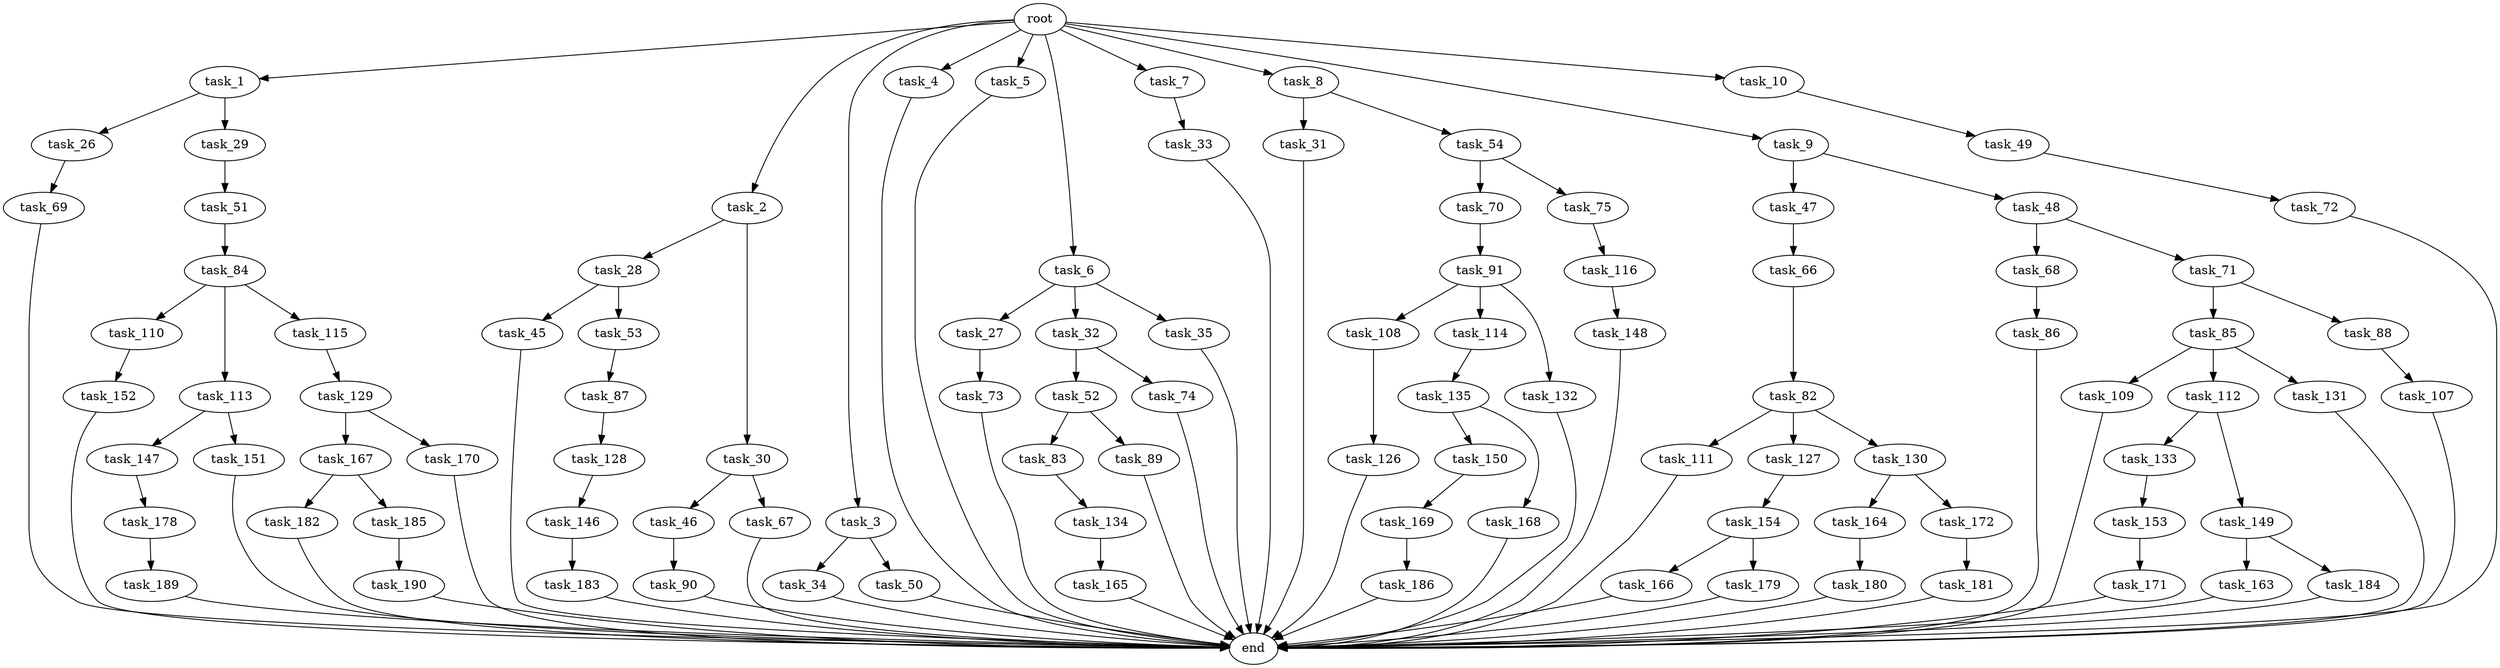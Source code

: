 digraph G {
  root [size="0.000000"];
  task_1 [size="2.048000"];
  task_2 [size="2.048000"];
  task_3 [size="2.048000"];
  task_4 [size="2.048000"];
  task_5 [size="2.048000"];
  task_6 [size="2.048000"];
  task_7 [size="2.048000"];
  task_8 [size="2.048000"];
  task_9 [size="2.048000"];
  task_10 [size="2.048000"];
  task_26 [size="1391569403.904000"];
  task_27 [size="274877906.944000"];
  task_28 [size="1717986918.400000"];
  task_29 [size="1391569403.904000"];
  task_30 [size="1717986918.400000"];
  task_31 [size="1099511627.776000"];
  task_32 [size="274877906.944000"];
  task_33 [size="274877906.944000"];
  task_34 [size="68719476.736000"];
  task_35 [size="274877906.944000"];
  task_45 [size="274877906.944000"];
  task_46 [size="841813590.016000"];
  task_47 [size="274877906.944000"];
  task_48 [size="274877906.944000"];
  task_49 [size="274877906.944000"];
  task_50 [size="68719476.736000"];
  task_51 [size="154618822.656000"];
  task_52 [size="1391569403.904000"];
  task_53 [size="274877906.944000"];
  task_54 [size="1099511627.776000"];
  task_66 [size="1717986918.400000"];
  task_67 [size="841813590.016000"];
  task_68 [size="1099511627.776000"];
  task_69 [size="1391569403.904000"];
  task_70 [size="274877906.944000"];
  task_71 [size="1099511627.776000"];
  task_72 [size="618475290.624000"];
  task_73 [size="274877906.944000"];
  task_74 [size="1391569403.904000"];
  task_75 [size="274877906.944000"];
  task_82 [size="618475290.624000"];
  task_83 [size="1391569403.904000"];
  task_84 [size="1717986918.400000"];
  task_85 [size="1099511627.776000"];
  task_86 [size="1391569403.904000"];
  task_87 [size="154618822.656000"];
  task_88 [size="1099511627.776000"];
  task_89 [size="1391569403.904000"];
  task_90 [size="618475290.624000"];
  task_91 [size="1717986918.400000"];
  task_107 [size="274877906.944000"];
  task_108 [size="618475290.624000"];
  task_109 [size="154618822.656000"];
  task_110 [size="1391569403.904000"];
  task_111 [size="1391569403.904000"];
  task_112 [size="154618822.656000"];
  task_113 [size="1391569403.904000"];
  task_114 [size="618475290.624000"];
  task_115 [size="1391569403.904000"];
  task_116 [size="841813590.016000"];
  task_126 [size="618475290.624000"];
  task_127 [size="1391569403.904000"];
  task_128 [size="1391569403.904000"];
  task_129 [size="841813590.016000"];
  task_130 [size="1391569403.904000"];
  task_131 [size="154618822.656000"];
  task_132 [size="618475290.624000"];
  task_133 [size="1391569403.904000"];
  task_134 [size="1391569403.904000"];
  task_135 [size="618475290.624000"];
  task_146 [size="841813590.016000"];
  task_147 [size="841813590.016000"];
  task_148 [size="1099511627.776000"];
  task_149 [size="1391569403.904000"];
  task_150 [size="429496729.600000"];
  task_151 [size="841813590.016000"];
  task_152 [size="1099511627.776000"];
  task_153 [size="274877906.944000"];
  task_154 [size="1717986918.400000"];
  task_163 [size="618475290.624000"];
  task_164 [size="1717986918.400000"];
  task_165 [size="1391569403.904000"];
  task_166 [size="618475290.624000"];
  task_167 [size="1391569403.904000"];
  task_168 [size="429496729.600000"];
  task_169 [size="1717986918.400000"];
  task_170 [size="1391569403.904000"];
  task_171 [size="618475290.624000"];
  task_172 [size="1717986918.400000"];
  task_178 [size="1099511627.776000"];
  task_179 [size="618475290.624000"];
  task_180 [size="1099511627.776000"];
  task_181 [size="68719476.736000"];
  task_182 [size="429496729.600000"];
  task_183 [size="1717986918.400000"];
  task_184 [size="618475290.624000"];
  task_185 [size="429496729.600000"];
  task_186 [size="1391569403.904000"];
  task_189 [size="274877906.944000"];
  task_190 [size="1099511627.776000"];
  end [size="0.000000"];

  root -> task_1 [size="1.000000"];
  root -> task_2 [size="1.000000"];
  root -> task_3 [size="1.000000"];
  root -> task_4 [size="1.000000"];
  root -> task_5 [size="1.000000"];
  root -> task_6 [size="1.000000"];
  root -> task_7 [size="1.000000"];
  root -> task_8 [size="1.000000"];
  root -> task_9 [size="1.000000"];
  root -> task_10 [size="1.000000"];
  task_1 -> task_26 [size="679477248.000000"];
  task_1 -> task_29 [size="679477248.000000"];
  task_2 -> task_28 [size="838860800.000000"];
  task_2 -> task_30 [size="838860800.000000"];
  task_3 -> task_34 [size="33554432.000000"];
  task_3 -> task_50 [size="33554432.000000"];
  task_4 -> end [size="1.000000"];
  task_5 -> end [size="1.000000"];
  task_6 -> task_27 [size="134217728.000000"];
  task_6 -> task_32 [size="134217728.000000"];
  task_6 -> task_35 [size="134217728.000000"];
  task_7 -> task_33 [size="134217728.000000"];
  task_8 -> task_31 [size="536870912.000000"];
  task_8 -> task_54 [size="536870912.000000"];
  task_9 -> task_47 [size="134217728.000000"];
  task_9 -> task_48 [size="134217728.000000"];
  task_10 -> task_49 [size="134217728.000000"];
  task_26 -> task_69 [size="679477248.000000"];
  task_27 -> task_73 [size="134217728.000000"];
  task_28 -> task_45 [size="134217728.000000"];
  task_28 -> task_53 [size="134217728.000000"];
  task_29 -> task_51 [size="75497472.000000"];
  task_30 -> task_46 [size="411041792.000000"];
  task_30 -> task_67 [size="411041792.000000"];
  task_31 -> end [size="1.000000"];
  task_32 -> task_52 [size="679477248.000000"];
  task_32 -> task_74 [size="679477248.000000"];
  task_33 -> end [size="1.000000"];
  task_34 -> end [size="1.000000"];
  task_35 -> end [size="1.000000"];
  task_45 -> end [size="1.000000"];
  task_46 -> task_90 [size="301989888.000000"];
  task_47 -> task_66 [size="838860800.000000"];
  task_48 -> task_68 [size="536870912.000000"];
  task_48 -> task_71 [size="536870912.000000"];
  task_49 -> task_72 [size="301989888.000000"];
  task_50 -> end [size="1.000000"];
  task_51 -> task_84 [size="838860800.000000"];
  task_52 -> task_83 [size="679477248.000000"];
  task_52 -> task_89 [size="679477248.000000"];
  task_53 -> task_87 [size="75497472.000000"];
  task_54 -> task_70 [size="134217728.000000"];
  task_54 -> task_75 [size="134217728.000000"];
  task_66 -> task_82 [size="301989888.000000"];
  task_67 -> end [size="1.000000"];
  task_68 -> task_86 [size="679477248.000000"];
  task_69 -> end [size="1.000000"];
  task_70 -> task_91 [size="838860800.000000"];
  task_71 -> task_85 [size="536870912.000000"];
  task_71 -> task_88 [size="536870912.000000"];
  task_72 -> end [size="1.000000"];
  task_73 -> end [size="1.000000"];
  task_74 -> end [size="1.000000"];
  task_75 -> task_116 [size="411041792.000000"];
  task_82 -> task_111 [size="679477248.000000"];
  task_82 -> task_127 [size="679477248.000000"];
  task_82 -> task_130 [size="679477248.000000"];
  task_83 -> task_134 [size="679477248.000000"];
  task_84 -> task_110 [size="679477248.000000"];
  task_84 -> task_113 [size="679477248.000000"];
  task_84 -> task_115 [size="679477248.000000"];
  task_85 -> task_109 [size="75497472.000000"];
  task_85 -> task_112 [size="75497472.000000"];
  task_85 -> task_131 [size="75497472.000000"];
  task_86 -> end [size="1.000000"];
  task_87 -> task_128 [size="679477248.000000"];
  task_88 -> task_107 [size="134217728.000000"];
  task_89 -> end [size="1.000000"];
  task_90 -> end [size="1.000000"];
  task_91 -> task_108 [size="301989888.000000"];
  task_91 -> task_114 [size="301989888.000000"];
  task_91 -> task_132 [size="301989888.000000"];
  task_107 -> end [size="1.000000"];
  task_108 -> task_126 [size="301989888.000000"];
  task_109 -> end [size="1.000000"];
  task_110 -> task_152 [size="536870912.000000"];
  task_111 -> end [size="1.000000"];
  task_112 -> task_133 [size="679477248.000000"];
  task_112 -> task_149 [size="679477248.000000"];
  task_113 -> task_147 [size="411041792.000000"];
  task_113 -> task_151 [size="411041792.000000"];
  task_114 -> task_135 [size="301989888.000000"];
  task_115 -> task_129 [size="411041792.000000"];
  task_116 -> task_148 [size="536870912.000000"];
  task_126 -> end [size="1.000000"];
  task_127 -> task_154 [size="838860800.000000"];
  task_128 -> task_146 [size="411041792.000000"];
  task_129 -> task_167 [size="679477248.000000"];
  task_129 -> task_170 [size="679477248.000000"];
  task_130 -> task_164 [size="838860800.000000"];
  task_130 -> task_172 [size="838860800.000000"];
  task_131 -> end [size="1.000000"];
  task_132 -> end [size="1.000000"];
  task_133 -> task_153 [size="134217728.000000"];
  task_134 -> task_165 [size="679477248.000000"];
  task_135 -> task_150 [size="209715200.000000"];
  task_135 -> task_168 [size="209715200.000000"];
  task_146 -> task_183 [size="838860800.000000"];
  task_147 -> task_178 [size="536870912.000000"];
  task_148 -> end [size="1.000000"];
  task_149 -> task_163 [size="301989888.000000"];
  task_149 -> task_184 [size="301989888.000000"];
  task_150 -> task_169 [size="838860800.000000"];
  task_151 -> end [size="1.000000"];
  task_152 -> end [size="1.000000"];
  task_153 -> task_171 [size="301989888.000000"];
  task_154 -> task_166 [size="301989888.000000"];
  task_154 -> task_179 [size="301989888.000000"];
  task_163 -> end [size="1.000000"];
  task_164 -> task_180 [size="536870912.000000"];
  task_165 -> end [size="1.000000"];
  task_166 -> end [size="1.000000"];
  task_167 -> task_182 [size="209715200.000000"];
  task_167 -> task_185 [size="209715200.000000"];
  task_168 -> end [size="1.000000"];
  task_169 -> task_186 [size="679477248.000000"];
  task_170 -> end [size="1.000000"];
  task_171 -> end [size="1.000000"];
  task_172 -> task_181 [size="33554432.000000"];
  task_178 -> task_189 [size="134217728.000000"];
  task_179 -> end [size="1.000000"];
  task_180 -> end [size="1.000000"];
  task_181 -> end [size="1.000000"];
  task_182 -> end [size="1.000000"];
  task_183 -> end [size="1.000000"];
  task_184 -> end [size="1.000000"];
  task_185 -> task_190 [size="536870912.000000"];
  task_186 -> end [size="1.000000"];
  task_189 -> end [size="1.000000"];
  task_190 -> end [size="1.000000"];
}
